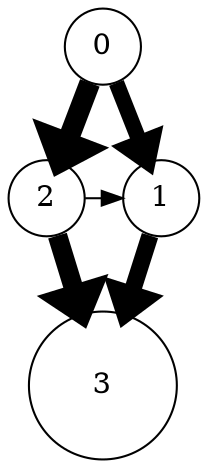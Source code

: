 strict digraph G {
0 [shape=circle,width=0.004041];
1 [shape=circle,width=0.002748];
2 [shape=circle,width=0.004616];
3 [shape=circle,width=0.988595];
{rank=same; 1; 2;}
0 -> 1  [penwidth=7.510384];
2 -> 1  [penwidth=1.000000];
0 -> 2  [penwidth=10.000000];
1 -> 3  [penwidth=8.172783];
2 -> 3  [penwidth=9.337602];
}